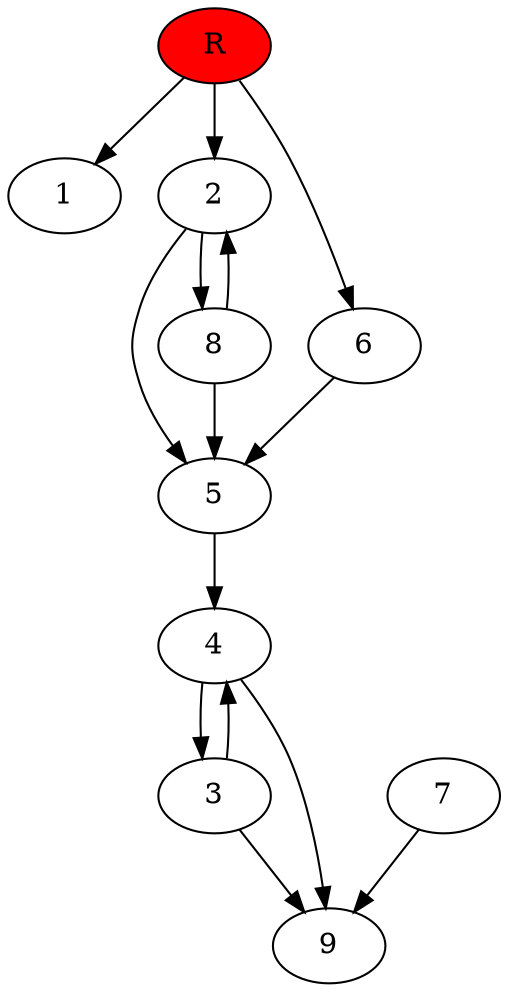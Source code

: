 digraph prb4066 {
	1
	2
	3
	4
	5
	6
	7
	8
	R [fillcolor="#ff0000" style=filled]
	2 -> 5
	2 -> 8
	3 -> 4
	3 -> 9
	4 -> 3
	4 -> 9
	5 -> 4
	6 -> 5
	7 -> 9
	8 -> 2
	8 -> 5
	R -> 1
	R -> 2
	R -> 6
}

